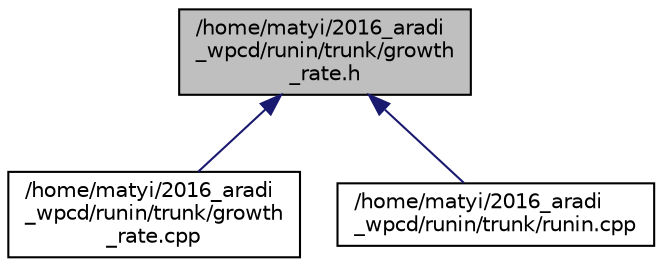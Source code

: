 digraph "/home/matyi/2016_aradi_wpcd/runin/trunk/growth_rate.h"
{
  edge [fontname="Helvetica",fontsize="10",labelfontname="Helvetica",labelfontsize="10"];
  node [fontname="Helvetica",fontsize="10",shape=record];
  Node1 [label="/home/matyi/2016_aradi\l_wpcd/runin/trunk/growth\l_rate.h",height=0.2,width=0.4,color="black", fillcolor="grey75", style="filled", fontcolor="black"];
  Node1 -> Node2 [dir="back",color="midnightblue",fontsize="10",style="solid",fontname="Helvetica"];
  Node2 [label="/home/matyi/2016_aradi\l_wpcd/runin/trunk/growth\l_rate.cpp",height=0.2,width=0.4,color="black", fillcolor="white", style="filled",URL="$growth__rate_8cpp.html"];
  Node1 -> Node3 [dir="back",color="midnightblue",fontsize="10",style="solid",fontname="Helvetica"];
  Node3 [label="/home/matyi/2016_aradi\l_wpcd/runin/trunk/runin.cpp",height=0.2,width=0.4,color="black", fillcolor="white", style="filled",URL="$runin_8cpp.html"];
}
